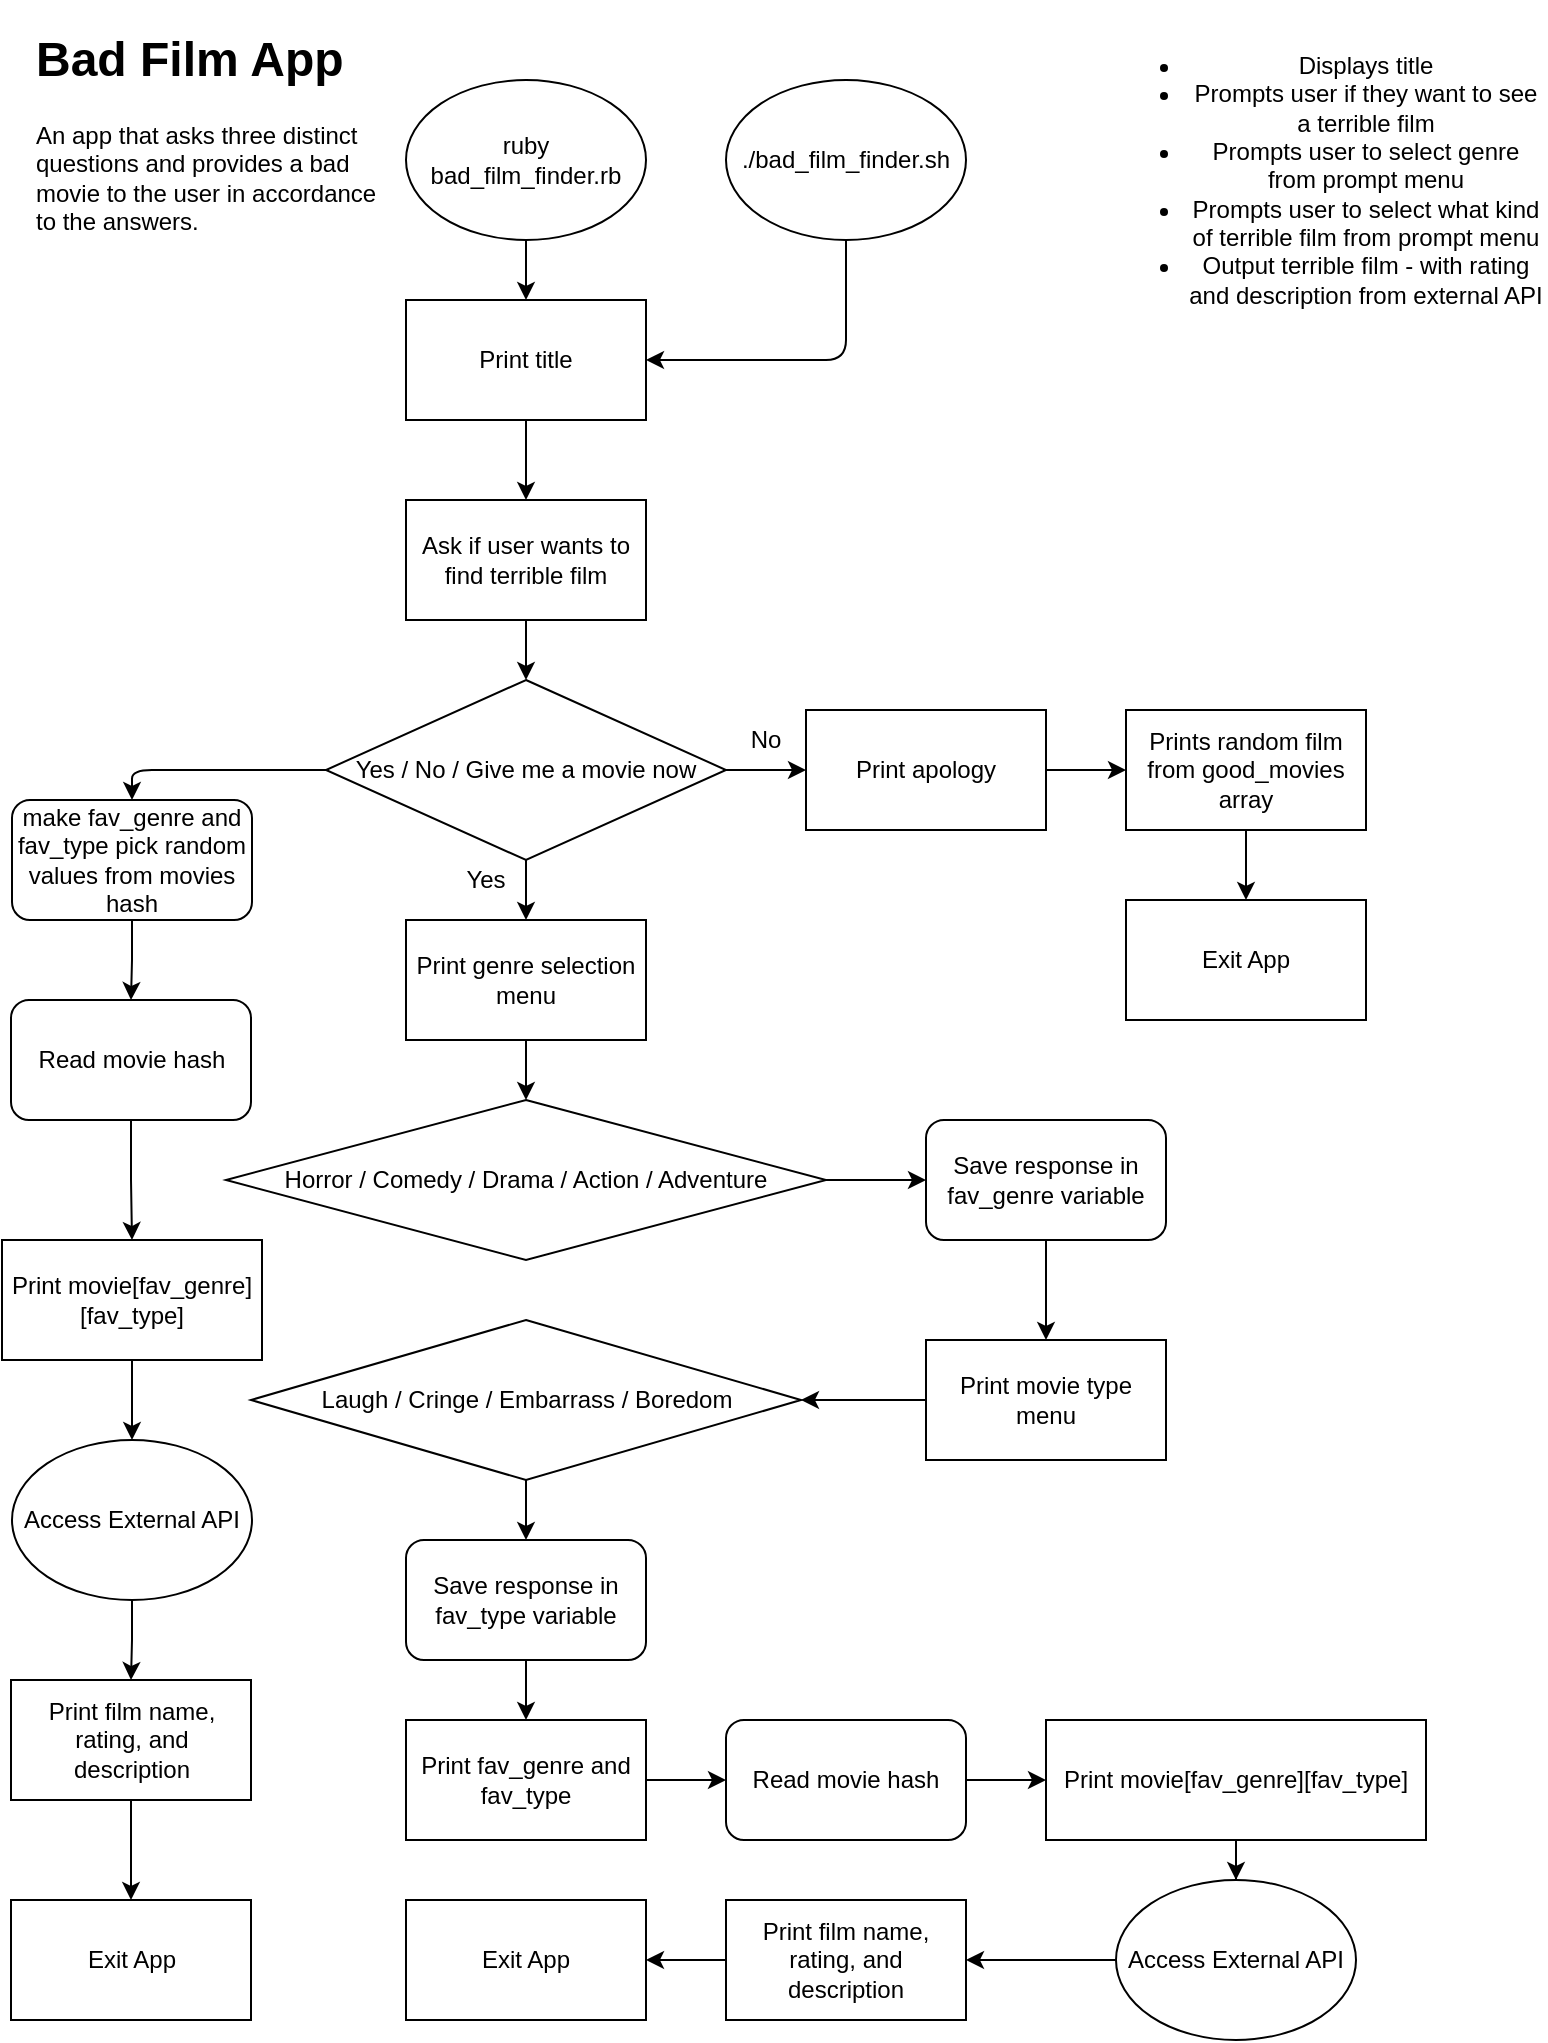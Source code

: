 <mxfile version="14.1.1" type="device"><diagram id="C5RBs43oDa-KdzZeNtuy" name="Page-1"><mxGraphModel dx="1422" dy="772" grid="1" gridSize="10" guides="1" tooltips="1" connect="1" arrows="1" fold="1" page="1" pageScale="1" pageWidth="827" pageHeight="1169" math="0" shadow="0"><root><mxCell id="WIyWlLk6GJQsqaUBKTNV-0"/><mxCell id="WIyWlLk6GJQsqaUBKTNV-1" parent="WIyWlLk6GJQsqaUBKTNV-0"/><mxCell id="tK5M4-I-Sjwbd-88g7Cf-0" value="&lt;h1&gt;Bad Film App&lt;/h1&gt;&lt;p&gt;An app that asks three distinct questions and provides a bad movie to the user in accordance to the answers.&lt;/p&gt;" style="text;html=1;strokeColor=none;fillColor=none;spacing=5;spacingTop=-20;whiteSpace=wrap;overflow=hidden;rounded=0;" parent="WIyWlLk6GJQsqaUBKTNV-1" vertex="1"><mxGeometry x="20" y="20" width="190" height="120" as="geometry"/></mxCell><mxCell id="D0XdTRkJOJ34mRr4bse9-2" value="" style="edgeStyle=orthogonalEdgeStyle;rounded=0;orthogonalLoop=1;jettySize=auto;html=1;" parent="WIyWlLk6GJQsqaUBKTNV-1" source="tK5M4-I-Sjwbd-88g7Cf-1" target="D0XdTRkJOJ34mRr4bse9-1" edge="1"><mxGeometry relative="1" as="geometry"/></mxCell><mxCell id="tK5M4-I-Sjwbd-88g7Cf-1" value="ruby bad_film_finder.rb" style="ellipse;whiteSpace=wrap;html=1;" parent="WIyWlLk6GJQsqaUBKTNV-1" vertex="1"><mxGeometry x="210" y="50" width="120" height="80" as="geometry"/></mxCell><mxCell id="D0XdTRkJOJ34mRr4bse9-0" value="&lt;ul&gt;&lt;li&gt;Displays title&lt;/li&gt;&lt;li&gt;Prompts user if they want to see a terrible film&lt;/li&gt;&lt;li&gt;Prompts user to select genre from prompt menu&lt;/li&gt;&lt;li&gt;Prompts user to select what kind of terrible film from prompt menu&lt;/li&gt;&lt;li&gt;Output terrible film - with rating and description from external API&lt;/li&gt;&lt;/ul&gt;" style="text;html=1;strokeColor=none;fillColor=none;align=center;verticalAlign=middle;whiteSpace=wrap;rounded=0;" parent="WIyWlLk6GJQsqaUBKTNV-1" vertex="1"><mxGeometry x="560" y="10" width="220" height="180" as="geometry"/></mxCell><mxCell id="D0XdTRkJOJ34mRr4bse9-10" value="" style="edgeStyle=orthogonalEdgeStyle;rounded=0;orthogonalLoop=1;jettySize=auto;html=1;" parent="WIyWlLk6GJQsqaUBKTNV-1" source="D0XdTRkJOJ34mRr4bse9-1" target="D0XdTRkJOJ34mRr4bse9-3" edge="1"><mxGeometry relative="1" as="geometry"/></mxCell><mxCell id="D0XdTRkJOJ34mRr4bse9-1" value="Print title" style="rounded=0;whiteSpace=wrap;html=1;" parent="WIyWlLk6GJQsqaUBKTNV-1" vertex="1"><mxGeometry x="210" y="160" width="120" height="60" as="geometry"/></mxCell><mxCell id="D0XdTRkJOJ34mRr4bse9-8" value="" style="edgeStyle=orthogonalEdgeStyle;rounded=0;orthogonalLoop=1;jettySize=auto;html=1;" parent="WIyWlLk6GJQsqaUBKTNV-1" source="D0XdTRkJOJ34mRr4bse9-3" target="D0XdTRkJOJ34mRr4bse9-4" edge="1"><mxGeometry relative="1" as="geometry"/></mxCell><mxCell id="D0XdTRkJOJ34mRr4bse9-3" value="Ask if user wants to find terrible film" style="rounded=0;whiteSpace=wrap;html=1;" parent="WIyWlLk6GJQsqaUBKTNV-1" vertex="1"><mxGeometry x="210" y="260" width="120" height="60" as="geometry"/></mxCell><mxCell id="D0XdTRkJOJ34mRr4bse9-12" value="" style="edgeStyle=orthogonalEdgeStyle;rounded=0;orthogonalLoop=1;jettySize=auto;html=1;" parent="WIyWlLk6GJQsqaUBKTNV-1" source="D0XdTRkJOJ34mRr4bse9-4" edge="1"><mxGeometry relative="1" as="geometry"><mxPoint x="270" y="470" as="targetPoint"/></mxGeometry></mxCell><mxCell id="D0XdTRkJOJ34mRr4bse9-4" value="Yes / No / Give me a movie now" style="rhombus;whiteSpace=wrap;html=1;" parent="WIyWlLk6GJQsqaUBKTNV-1" vertex="1"><mxGeometry x="170" y="350" width="200" height="90" as="geometry"/></mxCell><mxCell id="hq9GfRzUXtJRADOsTfYD-5" value="" style="edgeStyle=orthogonalEdgeStyle;rounded=0;orthogonalLoop=1;jettySize=auto;html=1;" edge="1" parent="WIyWlLk6GJQsqaUBKTNV-1" source="D0XdTRkJOJ34mRr4bse9-14" target="hq9GfRzUXtJRADOsTfYD-0"><mxGeometry relative="1" as="geometry"/></mxCell><mxCell id="D0XdTRkJOJ34mRr4bse9-14" value="Print apology" style="rounded=0;whiteSpace=wrap;html=1;" parent="WIyWlLk6GJQsqaUBKTNV-1" vertex="1"><mxGeometry x="410" y="365" width="120" height="60" as="geometry"/></mxCell><mxCell id="D0XdTRkJOJ34mRr4bse9-15" value="Exit App" style="rounded=0;whiteSpace=wrap;html=1;" parent="WIyWlLk6GJQsqaUBKTNV-1" vertex="1"><mxGeometry x="570" y="460" width="120" height="60" as="geometry"/></mxCell><mxCell id="D0XdTRkJOJ34mRr4bse9-18" value="Yes" style="text;html=1;strokeColor=none;fillColor=none;align=center;verticalAlign=middle;whiteSpace=wrap;rounded=0;" parent="WIyWlLk6GJQsqaUBKTNV-1" vertex="1"><mxGeometry x="230" y="440" width="40" height="20" as="geometry"/></mxCell><mxCell id="hq9GfRzUXtJRADOsTfYD-11" value="" style="edgeStyle=orthogonalEdgeStyle;rounded=0;orthogonalLoop=1;jettySize=auto;html=1;" edge="1" parent="WIyWlLk6GJQsqaUBKTNV-1" source="D0XdTRkJOJ34mRr4bse9-19" target="hq9GfRzUXtJRADOsTfYD-8"><mxGeometry relative="1" as="geometry"/></mxCell><mxCell id="D0XdTRkJOJ34mRr4bse9-19" value="Print genre selection menu" style="rounded=0;whiteSpace=wrap;html=1;" parent="WIyWlLk6GJQsqaUBKTNV-1" vertex="1"><mxGeometry x="210" y="470" width="120" height="60" as="geometry"/></mxCell><mxCell id="hq9GfRzUXtJRADOsTfYD-18" value="" style="edgeStyle=orthogonalEdgeStyle;rounded=0;orthogonalLoop=1;jettySize=auto;html=1;" edge="1" parent="WIyWlLk6GJQsqaUBKTNV-1" source="D0XdTRkJOJ34mRr4bse9-33" target="hq9GfRzUXtJRADOsTfYD-16"><mxGeometry relative="1" as="geometry"/></mxCell><mxCell id="D0XdTRkJOJ34mRr4bse9-33" value="Print movie type menu" style="rounded=0;whiteSpace=wrap;html=1;" parent="WIyWlLk6GJQsqaUBKTNV-1" vertex="1"><mxGeometry x="470" y="680" width="120" height="60" as="geometry"/></mxCell><mxCell id="D0XdTRkJOJ34mRr4bse9-66" value="" style="edgeStyle=orthogonalEdgeStyle;rounded=0;orthogonalLoop=1;jettySize=auto;html=1;" parent="WIyWlLk6GJQsqaUBKTNV-1" source="D0XdTRkJOJ34mRr4bse9-64" target="D0XdTRkJOJ34mRr4bse9-65" edge="1"><mxGeometry relative="1" as="geometry"/></mxCell><mxCell id="D0XdTRkJOJ34mRr4bse9-64" value="Print film name, rating, and description" style="rounded=0;whiteSpace=wrap;html=1;" parent="WIyWlLk6GJQsqaUBKTNV-1" vertex="1"><mxGeometry x="370" y="960" width="120" height="60" as="geometry"/></mxCell><mxCell id="D0XdTRkJOJ34mRr4bse9-65" value="Exit App" style="rounded=0;whiteSpace=wrap;html=1;" parent="WIyWlLk6GJQsqaUBKTNV-1" vertex="1"><mxGeometry x="210" y="960" width="120" height="60" as="geometry"/></mxCell><mxCell id="hq9GfRzUXtJRADOsTfYD-6" value="" style="edgeStyle=orthogonalEdgeStyle;rounded=0;orthogonalLoop=1;jettySize=auto;html=1;" edge="1" parent="WIyWlLk6GJQsqaUBKTNV-1" source="hq9GfRzUXtJRADOsTfYD-0" target="D0XdTRkJOJ34mRr4bse9-15"><mxGeometry relative="1" as="geometry"/></mxCell><mxCell id="hq9GfRzUXtJRADOsTfYD-0" value="Prints random film from good_movies array" style="rounded=0;whiteSpace=wrap;html=1;" vertex="1" parent="WIyWlLk6GJQsqaUBKTNV-1"><mxGeometry x="570" y="365" width="120" height="60" as="geometry"/></mxCell><mxCell id="hq9GfRzUXtJRADOsTfYD-1" value="./bad_film_finder.sh" style="ellipse;whiteSpace=wrap;html=1;" vertex="1" parent="WIyWlLk6GJQsqaUBKTNV-1"><mxGeometry x="370" y="50" width="120" height="80" as="geometry"/></mxCell><mxCell id="hq9GfRzUXtJRADOsTfYD-2" value="" style="endArrow=classic;html=1;exitX=0.5;exitY=1;exitDx=0;exitDy=0;entryX=1;entryY=0.5;entryDx=0;entryDy=0;" edge="1" parent="WIyWlLk6GJQsqaUBKTNV-1" source="hq9GfRzUXtJRADOsTfYD-1" target="D0XdTRkJOJ34mRr4bse9-1"><mxGeometry width="50" height="50" relative="1" as="geometry"><mxPoint x="390" y="390" as="sourcePoint"/><mxPoint x="440" y="340" as="targetPoint"/><Array as="points"><mxPoint x="430" y="190"/></Array></mxGeometry></mxCell><mxCell id="hq9GfRzUXtJRADOsTfYD-4" value="" style="endArrow=classic;html=1;exitX=1;exitY=0.5;exitDx=0;exitDy=0;" edge="1" parent="WIyWlLk6GJQsqaUBKTNV-1" source="D0XdTRkJOJ34mRr4bse9-4"><mxGeometry width="50" height="50" relative="1" as="geometry"><mxPoint x="390" y="480" as="sourcePoint"/><mxPoint x="410" y="395" as="targetPoint"/></mxGeometry></mxCell><mxCell id="hq9GfRzUXtJRADOsTfYD-7" value="No" style="text;html=1;strokeColor=none;fillColor=none;align=center;verticalAlign=middle;whiteSpace=wrap;rounded=0;" vertex="1" parent="WIyWlLk6GJQsqaUBKTNV-1"><mxGeometry x="370" y="370" width="40" height="20" as="geometry"/></mxCell><mxCell id="hq9GfRzUXtJRADOsTfYD-8" value="Horror / Comedy / Drama / Action / Adventure" style="rhombus;whiteSpace=wrap;html=1;" vertex="1" parent="WIyWlLk6GJQsqaUBKTNV-1"><mxGeometry x="120" y="560" width="300" height="80" as="geometry"/></mxCell><mxCell id="hq9GfRzUXtJRADOsTfYD-15" value="" style="edgeStyle=orthogonalEdgeStyle;rounded=0;orthogonalLoop=1;jettySize=auto;html=1;" edge="1" parent="WIyWlLk6GJQsqaUBKTNV-1" source="hq9GfRzUXtJRADOsTfYD-10" target="D0XdTRkJOJ34mRr4bse9-33"><mxGeometry relative="1" as="geometry"/></mxCell><mxCell id="hq9GfRzUXtJRADOsTfYD-10" value="Save response in fav_genre variable" style="rounded=1;whiteSpace=wrap;html=1;" vertex="1" parent="WIyWlLk6GJQsqaUBKTNV-1"><mxGeometry x="470" y="570" width="120" height="60" as="geometry"/></mxCell><mxCell id="hq9GfRzUXtJRADOsTfYD-13" value="" style="endArrow=classic;html=1;exitX=1;exitY=0.5;exitDx=0;exitDy=0;entryX=0;entryY=0.5;entryDx=0;entryDy=0;" edge="1" parent="WIyWlLk6GJQsqaUBKTNV-1" source="hq9GfRzUXtJRADOsTfYD-8" target="hq9GfRzUXtJRADOsTfYD-10"><mxGeometry width="50" height="50" relative="1" as="geometry"><mxPoint x="390" y="770" as="sourcePoint"/><mxPoint x="440" y="720" as="targetPoint"/></mxGeometry></mxCell><mxCell id="hq9GfRzUXtJRADOsTfYD-20" value="" style="edgeStyle=orthogonalEdgeStyle;rounded=0;orthogonalLoop=1;jettySize=auto;html=1;" edge="1" parent="WIyWlLk6GJQsqaUBKTNV-1" source="hq9GfRzUXtJRADOsTfYD-16" target="hq9GfRzUXtJRADOsTfYD-19"><mxGeometry relative="1" as="geometry"/></mxCell><mxCell id="hq9GfRzUXtJRADOsTfYD-16" value="Laugh / Cringe / Embarrass / Boredom" style="rhombus;whiteSpace=wrap;html=1;" vertex="1" parent="WIyWlLk6GJQsqaUBKTNV-1"><mxGeometry x="132.5" y="670" width="275" height="80" as="geometry"/></mxCell><mxCell id="hq9GfRzUXtJRADOsTfYD-22" value="" style="edgeStyle=orthogonalEdgeStyle;rounded=0;orthogonalLoop=1;jettySize=auto;html=1;" edge="1" parent="WIyWlLk6GJQsqaUBKTNV-1" source="hq9GfRzUXtJRADOsTfYD-19" target="hq9GfRzUXtJRADOsTfYD-21"><mxGeometry relative="1" as="geometry"/></mxCell><mxCell id="hq9GfRzUXtJRADOsTfYD-19" value="Save response in fav_type variable" style="rounded=1;whiteSpace=wrap;html=1;" vertex="1" parent="WIyWlLk6GJQsqaUBKTNV-1"><mxGeometry x="210" y="780" width="120" height="60" as="geometry"/></mxCell><mxCell id="hq9GfRzUXtJRADOsTfYD-26" value="" style="edgeStyle=orthogonalEdgeStyle;rounded=0;orthogonalLoop=1;jettySize=auto;html=1;" edge="1" parent="WIyWlLk6GJQsqaUBKTNV-1" source="hq9GfRzUXtJRADOsTfYD-21" target="hq9GfRzUXtJRADOsTfYD-25"><mxGeometry relative="1" as="geometry"/></mxCell><mxCell id="hq9GfRzUXtJRADOsTfYD-21" value="Print fav_genre and fav_type" style="rounded=0;whiteSpace=wrap;html=1;" vertex="1" parent="WIyWlLk6GJQsqaUBKTNV-1"><mxGeometry x="210" y="870" width="120" height="60" as="geometry"/></mxCell><mxCell id="hq9GfRzUXtJRADOsTfYD-29" value="" style="edgeStyle=orthogonalEdgeStyle;rounded=0;orthogonalLoop=1;jettySize=auto;html=1;" edge="1" parent="WIyWlLk6GJQsqaUBKTNV-1" source="hq9GfRzUXtJRADOsTfYD-23" target="hq9GfRzUXtJRADOsTfYD-28"><mxGeometry relative="1" as="geometry"/></mxCell><mxCell id="hq9GfRzUXtJRADOsTfYD-23" value="Print movie[fav_genre][fav_type]" style="whiteSpace=wrap;html=1;rounded=0;" vertex="1" parent="WIyWlLk6GJQsqaUBKTNV-1"><mxGeometry x="530" y="870" width="190" height="60" as="geometry"/></mxCell><mxCell id="hq9GfRzUXtJRADOsTfYD-27" value="" style="edgeStyle=orthogonalEdgeStyle;rounded=0;orthogonalLoop=1;jettySize=auto;html=1;" edge="1" parent="WIyWlLk6GJQsqaUBKTNV-1" source="hq9GfRzUXtJRADOsTfYD-25" target="hq9GfRzUXtJRADOsTfYD-23"><mxGeometry relative="1" as="geometry"/></mxCell><mxCell id="hq9GfRzUXtJRADOsTfYD-25" value="Read movie hash" style="rounded=1;whiteSpace=wrap;html=1;" vertex="1" parent="WIyWlLk6GJQsqaUBKTNV-1"><mxGeometry x="370" y="870" width="120" height="60" as="geometry"/></mxCell><mxCell id="hq9GfRzUXtJRADOsTfYD-30" value="" style="edgeStyle=orthogonalEdgeStyle;rounded=0;orthogonalLoop=1;jettySize=auto;html=1;" edge="1" parent="WIyWlLk6GJQsqaUBKTNV-1" source="hq9GfRzUXtJRADOsTfYD-28" target="D0XdTRkJOJ34mRr4bse9-64"><mxGeometry relative="1" as="geometry"/></mxCell><mxCell id="hq9GfRzUXtJRADOsTfYD-28" value="Access External API" style="ellipse;whiteSpace=wrap;html=1;rounded=0;" vertex="1" parent="WIyWlLk6GJQsqaUBKTNV-1"><mxGeometry x="565" y="950" width="120" height="80" as="geometry"/></mxCell><mxCell id="hq9GfRzUXtJRADOsTfYD-38" value="" style="edgeStyle=orthogonalEdgeStyle;rounded=0;orthogonalLoop=1;jettySize=auto;html=1;" edge="1" parent="WIyWlLk6GJQsqaUBKTNV-1" source="hq9GfRzUXtJRADOsTfYD-31" target="hq9GfRzUXtJRADOsTfYD-32"><mxGeometry relative="1" as="geometry"/></mxCell><mxCell id="hq9GfRzUXtJRADOsTfYD-31" value="make fav_genre and fav_type pick random values from movies hash" style="rounded=1;whiteSpace=wrap;html=1;" vertex="1" parent="WIyWlLk6GJQsqaUBKTNV-1"><mxGeometry x="13" y="410" width="120" height="60" as="geometry"/></mxCell><mxCell id="hq9GfRzUXtJRADOsTfYD-39" value="" style="edgeStyle=orthogonalEdgeStyle;rounded=0;orthogonalLoop=1;jettySize=auto;html=1;" edge="1" parent="WIyWlLk6GJQsqaUBKTNV-1" source="hq9GfRzUXtJRADOsTfYD-32" target="hq9GfRzUXtJRADOsTfYD-33"><mxGeometry relative="1" as="geometry"/></mxCell><mxCell id="hq9GfRzUXtJRADOsTfYD-32" value="Read movie hash" style="rounded=1;whiteSpace=wrap;html=1;" vertex="1" parent="WIyWlLk6GJQsqaUBKTNV-1"><mxGeometry x="12.5" y="510" width="120" height="60" as="geometry"/></mxCell><mxCell id="hq9GfRzUXtJRADOsTfYD-40" value="" style="edgeStyle=orthogonalEdgeStyle;rounded=0;orthogonalLoop=1;jettySize=auto;html=1;" edge="1" parent="WIyWlLk6GJQsqaUBKTNV-1" source="hq9GfRzUXtJRADOsTfYD-33" target="hq9GfRzUXtJRADOsTfYD-35"><mxGeometry relative="1" as="geometry"/></mxCell><mxCell id="hq9GfRzUXtJRADOsTfYD-33" value="Print movie[fav_genre][fav_type]" style="whiteSpace=wrap;html=1;rounded=0;" vertex="1" parent="WIyWlLk6GJQsqaUBKTNV-1"><mxGeometry x="8" y="630" width="130" height="60" as="geometry"/></mxCell><mxCell id="hq9GfRzUXtJRADOsTfYD-41" value="" style="edgeStyle=orthogonalEdgeStyle;rounded=0;orthogonalLoop=1;jettySize=auto;html=1;" edge="1" parent="WIyWlLk6GJQsqaUBKTNV-1" source="hq9GfRzUXtJRADOsTfYD-35" target="hq9GfRzUXtJRADOsTfYD-36"><mxGeometry relative="1" as="geometry"/></mxCell><mxCell id="hq9GfRzUXtJRADOsTfYD-35" value="Access External API" style="ellipse;whiteSpace=wrap;html=1;rounded=0;" vertex="1" parent="WIyWlLk6GJQsqaUBKTNV-1"><mxGeometry x="13" y="730" width="120" height="80" as="geometry"/></mxCell><mxCell id="hq9GfRzUXtJRADOsTfYD-42" value="" style="edgeStyle=orthogonalEdgeStyle;rounded=0;orthogonalLoop=1;jettySize=auto;html=1;" edge="1" parent="WIyWlLk6GJQsqaUBKTNV-1" source="hq9GfRzUXtJRADOsTfYD-36" target="hq9GfRzUXtJRADOsTfYD-37"><mxGeometry relative="1" as="geometry"/></mxCell><mxCell id="hq9GfRzUXtJRADOsTfYD-36" value="Print film name, rating, and description" style="rounded=0;whiteSpace=wrap;html=1;" vertex="1" parent="WIyWlLk6GJQsqaUBKTNV-1"><mxGeometry x="12.5" y="850" width="120" height="60" as="geometry"/></mxCell><mxCell id="hq9GfRzUXtJRADOsTfYD-37" value="Exit App" style="rounded=0;whiteSpace=wrap;html=1;" vertex="1" parent="WIyWlLk6GJQsqaUBKTNV-1"><mxGeometry x="12.5" y="960" width="120" height="60" as="geometry"/></mxCell><mxCell id="hq9GfRzUXtJRADOsTfYD-43" value="" style="endArrow=classic;html=1;exitX=0;exitY=0.5;exitDx=0;exitDy=0;entryX=0.5;entryY=0;entryDx=0;entryDy=0;" edge="1" parent="WIyWlLk6GJQsqaUBKTNV-1" source="D0XdTRkJOJ34mRr4bse9-4" target="hq9GfRzUXtJRADOsTfYD-31"><mxGeometry width="50" height="50" relative="1" as="geometry"><mxPoint x="110" y="430" as="sourcePoint"/><mxPoint x="160" y="380" as="targetPoint"/><Array as="points"><mxPoint x="73" y="395"/></Array></mxGeometry></mxCell></root></mxGraphModel></diagram></mxfile>